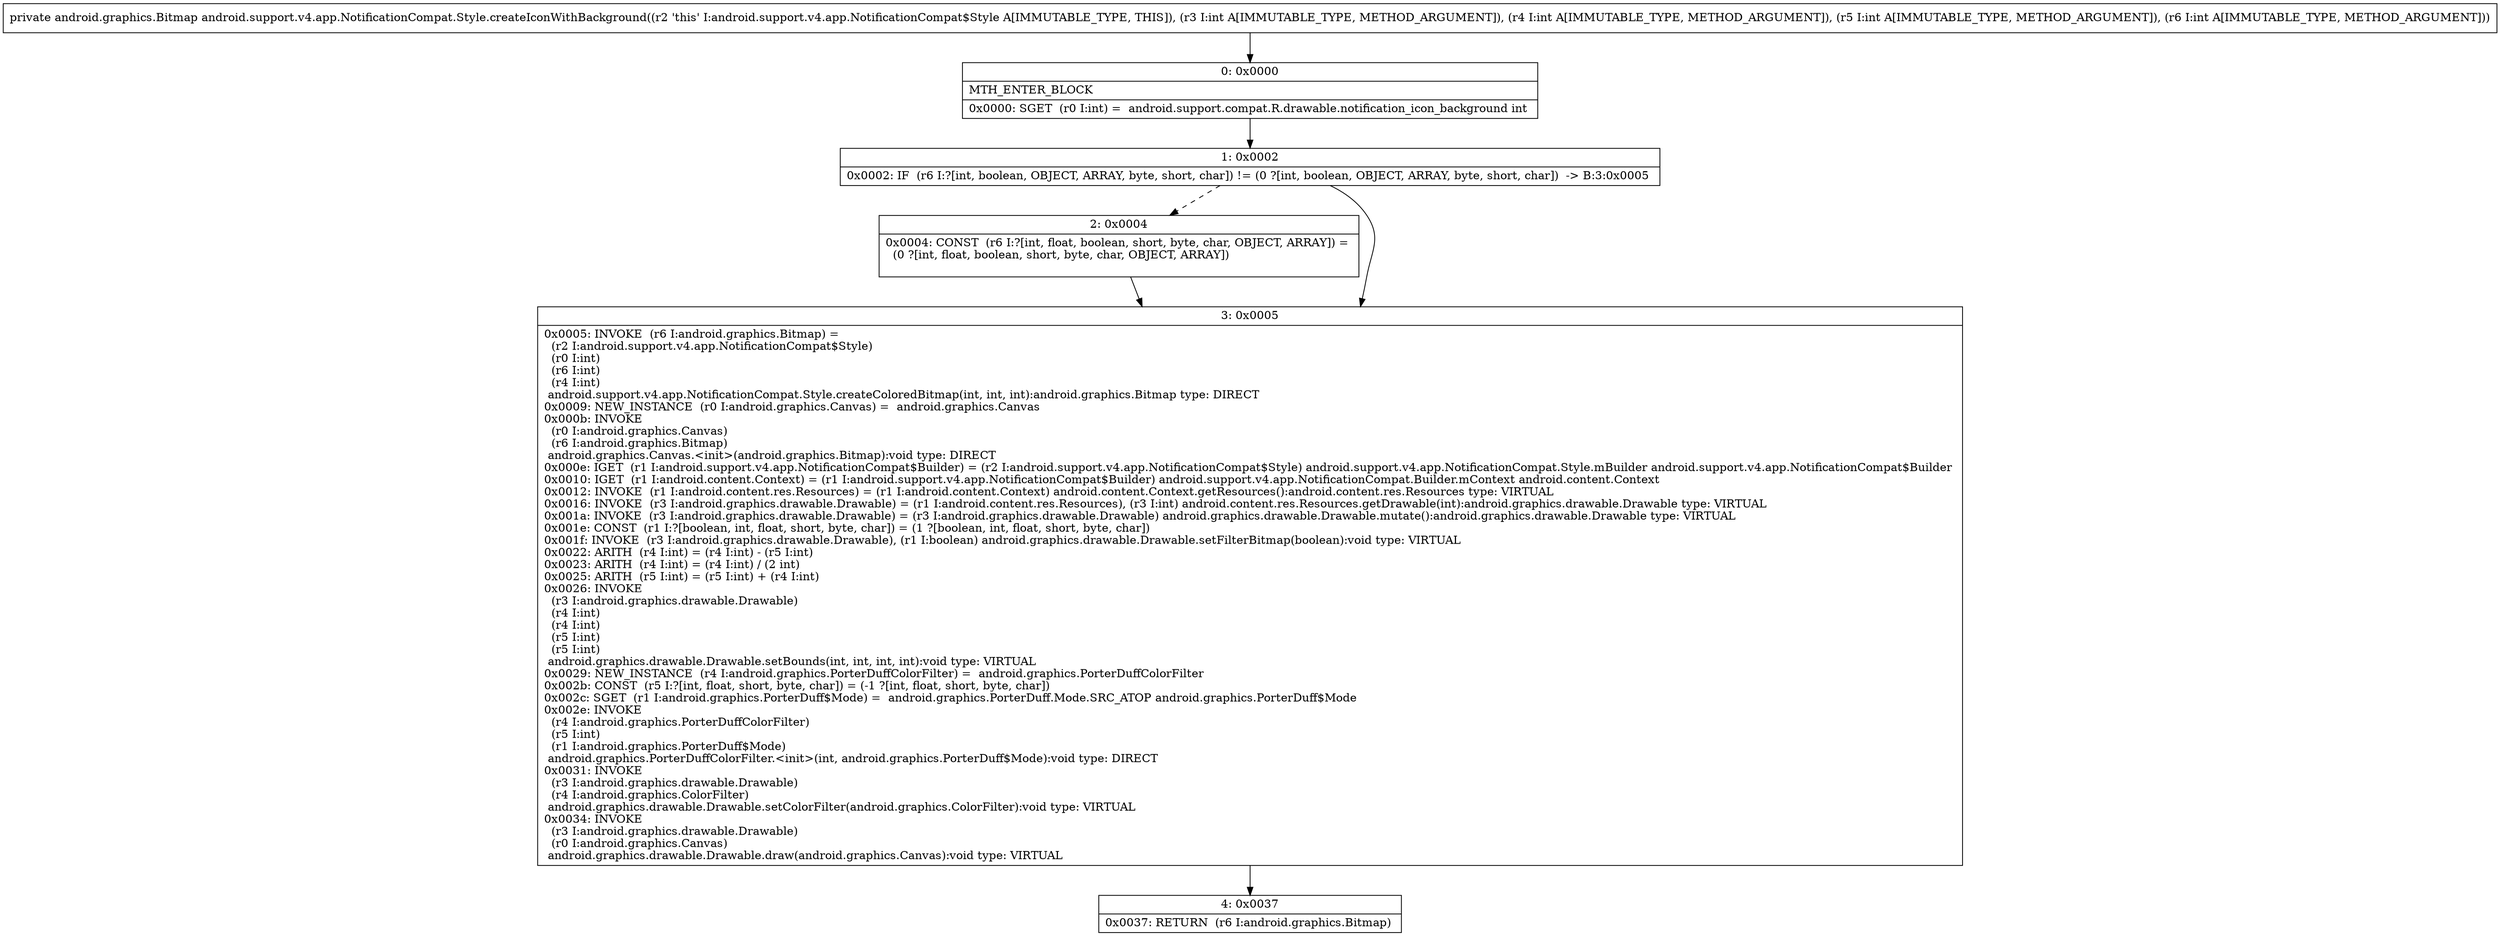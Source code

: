 digraph "CFG forandroid.support.v4.app.NotificationCompat.Style.createIconWithBackground(IIII)Landroid\/graphics\/Bitmap;" {
Node_0 [shape=record,label="{0\:\ 0x0000|MTH_ENTER_BLOCK\l|0x0000: SGET  (r0 I:int) =  android.support.compat.R.drawable.notification_icon_background int \l}"];
Node_1 [shape=record,label="{1\:\ 0x0002|0x0002: IF  (r6 I:?[int, boolean, OBJECT, ARRAY, byte, short, char]) != (0 ?[int, boolean, OBJECT, ARRAY, byte, short, char])  \-\> B:3:0x0005 \l}"];
Node_2 [shape=record,label="{2\:\ 0x0004|0x0004: CONST  (r6 I:?[int, float, boolean, short, byte, char, OBJECT, ARRAY]) = \l  (0 ?[int, float, boolean, short, byte, char, OBJECT, ARRAY])\l \l}"];
Node_3 [shape=record,label="{3\:\ 0x0005|0x0005: INVOKE  (r6 I:android.graphics.Bitmap) = \l  (r2 I:android.support.v4.app.NotificationCompat$Style)\l  (r0 I:int)\l  (r6 I:int)\l  (r4 I:int)\l android.support.v4.app.NotificationCompat.Style.createColoredBitmap(int, int, int):android.graphics.Bitmap type: DIRECT \l0x0009: NEW_INSTANCE  (r0 I:android.graphics.Canvas) =  android.graphics.Canvas \l0x000b: INVOKE  \l  (r0 I:android.graphics.Canvas)\l  (r6 I:android.graphics.Bitmap)\l android.graphics.Canvas.\<init\>(android.graphics.Bitmap):void type: DIRECT \l0x000e: IGET  (r1 I:android.support.v4.app.NotificationCompat$Builder) = (r2 I:android.support.v4.app.NotificationCompat$Style) android.support.v4.app.NotificationCompat.Style.mBuilder android.support.v4.app.NotificationCompat$Builder \l0x0010: IGET  (r1 I:android.content.Context) = (r1 I:android.support.v4.app.NotificationCompat$Builder) android.support.v4.app.NotificationCompat.Builder.mContext android.content.Context \l0x0012: INVOKE  (r1 I:android.content.res.Resources) = (r1 I:android.content.Context) android.content.Context.getResources():android.content.res.Resources type: VIRTUAL \l0x0016: INVOKE  (r3 I:android.graphics.drawable.Drawable) = (r1 I:android.content.res.Resources), (r3 I:int) android.content.res.Resources.getDrawable(int):android.graphics.drawable.Drawable type: VIRTUAL \l0x001a: INVOKE  (r3 I:android.graphics.drawable.Drawable) = (r3 I:android.graphics.drawable.Drawable) android.graphics.drawable.Drawable.mutate():android.graphics.drawable.Drawable type: VIRTUAL \l0x001e: CONST  (r1 I:?[boolean, int, float, short, byte, char]) = (1 ?[boolean, int, float, short, byte, char]) \l0x001f: INVOKE  (r3 I:android.graphics.drawable.Drawable), (r1 I:boolean) android.graphics.drawable.Drawable.setFilterBitmap(boolean):void type: VIRTUAL \l0x0022: ARITH  (r4 I:int) = (r4 I:int) \- (r5 I:int) \l0x0023: ARITH  (r4 I:int) = (r4 I:int) \/ (2 int) \l0x0025: ARITH  (r5 I:int) = (r5 I:int) + (r4 I:int) \l0x0026: INVOKE  \l  (r3 I:android.graphics.drawable.Drawable)\l  (r4 I:int)\l  (r4 I:int)\l  (r5 I:int)\l  (r5 I:int)\l android.graphics.drawable.Drawable.setBounds(int, int, int, int):void type: VIRTUAL \l0x0029: NEW_INSTANCE  (r4 I:android.graphics.PorterDuffColorFilter) =  android.graphics.PorterDuffColorFilter \l0x002b: CONST  (r5 I:?[int, float, short, byte, char]) = (\-1 ?[int, float, short, byte, char]) \l0x002c: SGET  (r1 I:android.graphics.PorterDuff$Mode) =  android.graphics.PorterDuff.Mode.SRC_ATOP android.graphics.PorterDuff$Mode \l0x002e: INVOKE  \l  (r4 I:android.graphics.PorterDuffColorFilter)\l  (r5 I:int)\l  (r1 I:android.graphics.PorterDuff$Mode)\l android.graphics.PorterDuffColorFilter.\<init\>(int, android.graphics.PorterDuff$Mode):void type: DIRECT \l0x0031: INVOKE  \l  (r3 I:android.graphics.drawable.Drawable)\l  (r4 I:android.graphics.ColorFilter)\l android.graphics.drawable.Drawable.setColorFilter(android.graphics.ColorFilter):void type: VIRTUAL \l0x0034: INVOKE  \l  (r3 I:android.graphics.drawable.Drawable)\l  (r0 I:android.graphics.Canvas)\l android.graphics.drawable.Drawable.draw(android.graphics.Canvas):void type: VIRTUAL \l}"];
Node_4 [shape=record,label="{4\:\ 0x0037|0x0037: RETURN  (r6 I:android.graphics.Bitmap) \l}"];
MethodNode[shape=record,label="{private android.graphics.Bitmap android.support.v4.app.NotificationCompat.Style.createIconWithBackground((r2 'this' I:android.support.v4.app.NotificationCompat$Style A[IMMUTABLE_TYPE, THIS]), (r3 I:int A[IMMUTABLE_TYPE, METHOD_ARGUMENT]), (r4 I:int A[IMMUTABLE_TYPE, METHOD_ARGUMENT]), (r5 I:int A[IMMUTABLE_TYPE, METHOD_ARGUMENT]), (r6 I:int A[IMMUTABLE_TYPE, METHOD_ARGUMENT])) }"];
MethodNode -> Node_0;
Node_0 -> Node_1;
Node_1 -> Node_2[style=dashed];
Node_1 -> Node_3;
Node_2 -> Node_3;
Node_3 -> Node_4;
}

